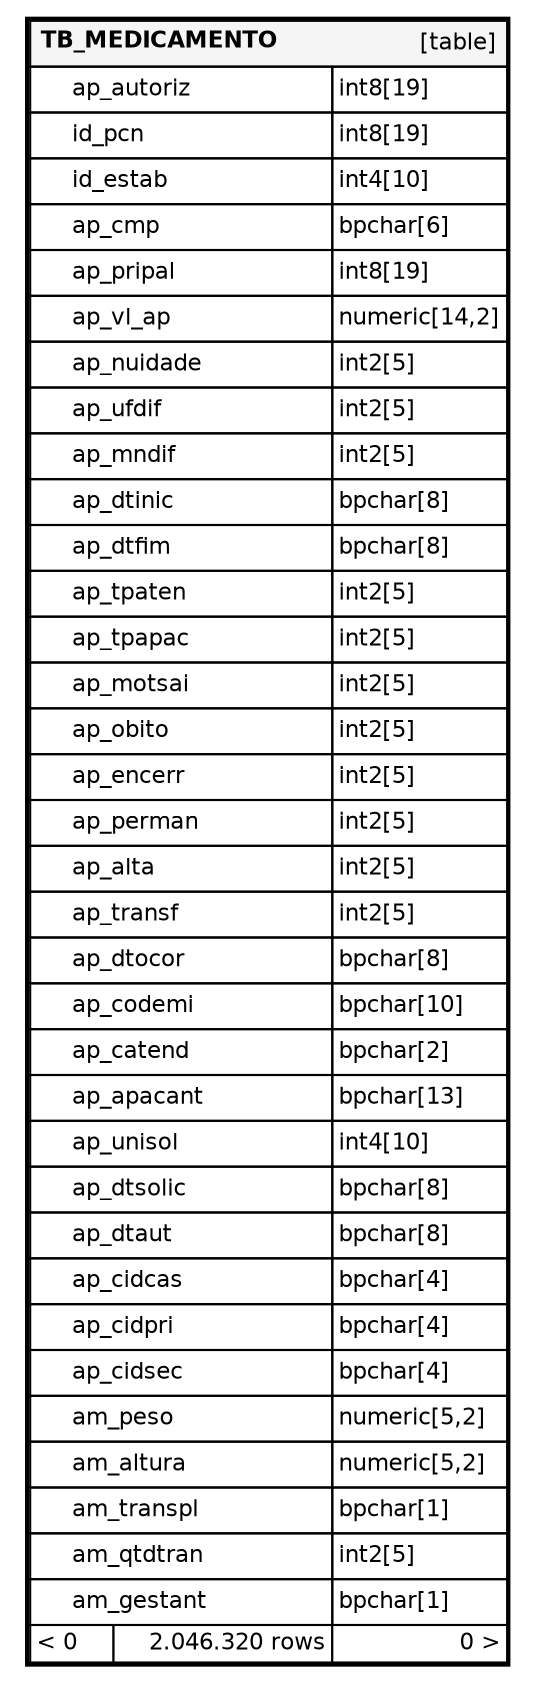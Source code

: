 digraph "TB_MEDICAMENTO" {
  graph [
    rankdir="RL"
    bgcolor="#ffffff"
    nodesep="0.18"
    ranksep="0.46"
    fontname="Helvetica"
    fontsize="11"
    ration="compress"
  ];
  node [
    fontname="Helvetica"
    fontsize="11"
    shape="plaintext"
  ];
  edge [
    arrowsize="0.8"
  ];
  "TB_MEDICAMENTO" [
   label=<
    <TABLE BORDER="2" CELLBORDER="1" CELLSPACING="0" BGCOLOR="#ffffff">
      <TR><TD COLSPAN="4"  BGCOLOR="#f5f5f5"><TABLE BORDER="0" CELLSPACING="0"><TR><TD ALIGN="LEFT"><B>TB_MEDICAMENTO</B></TD><TD ALIGN="RIGHT">[table]</TD></TR></TABLE></TD></TR>
      <TR><TD PORT="ap_autoriz" COLSPAN="2" ALIGN="LEFT"><TABLE BORDER="0" CELLSPACING="0" ALIGN="LEFT"><TR ALIGN="LEFT"><TD ALIGN="LEFT" FIXEDSIZE="TRUE" WIDTH="15" HEIGHT="16"></TD><TD ALIGN="LEFT" FIXEDSIZE="TRUE" WIDTH="124" HEIGHT="16">ap_autoriz</TD></TR></TABLE></TD><TD PORT="ap_autoriz.type" ALIGN="LEFT">int8[19]</TD></TR>
      <TR><TD PORT="id_pcn" COLSPAN="2" ALIGN="LEFT"><TABLE BORDER="0" CELLSPACING="0" ALIGN="LEFT"><TR ALIGN="LEFT"><TD ALIGN="LEFT" FIXEDSIZE="TRUE" WIDTH="15" HEIGHT="16"></TD><TD ALIGN="LEFT" FIXEDSIZE="TRUE" WIDTH="124" HEIGHT="16">id_pcn</TD></TR></TABLE></TD><TD PORT="id_pcn.type" ALIGN="LEFT">int8[19]</TD></TR>
      <TR><TD PORT="id_estab" COLSPAN="2" ALIGN="LEFT"><TABLE BORDER="0" CELLSPACING="0" ALIGN="LEFT"><TR ALIGN="LEFT"><TD ALIGN="LEFT" FIXEDSIZE="TRUE" WIDTH="15" HEIGHT="16"></TD><TD ALIGN="LEFT" FIXEDSIZE="TRUE" WIDTH="124" HEIGHT="16">id_estab</TD></TR></TABLE></TD><TD PORT="id_estab.type" ALIGN="LEFT">int4[10]</TD></TR>
      <TR><TD PORT="ap_cmp" COLSPAN="2" ALIGN="LEFT"><TABLE BORDER="0" CELLSPACING="0" ALIGN="LEFT"><TR ALIGN="LEFT"><TD ALIGN="LEFT" FIXEDSIZE="TRUE" WIDTH="15" HEIGHT="16"></TD><TD ALIGN="LEFT" FIXEDSIZE="TRUE" WIDTH="124" HEIGHT="16">ap_cmp</TD></TR></TABLE></TD><TD PORT="ap_cmp.type" ALIGN="LEFT">bpchar[6]</TD></TR>
      <TR><TD PORT="ap_pripal" COLSPAN="2" ALIGN="LEFT"><TABLE BORDER="0" CELLSPACING="0" ALIGN="LEFT"><TR ALIGN="LEFT"><TD ALIGN="LEFT" FIXEDSIZE="TRUE" WIDTH="15" HEIGHT="16"></TD><TD ALIGN="LEFT" FIXEDSIZE="TRUE" WIDTH="124" HEIGHT="16">ap_pripal</TD></TR></TABLE></TD><TD PORT="ap_pripal.type" ALIGN="LEFT">int8[19]</TD></TR>
      <TR><TD PORT="ap_vl_ap" COLSPAN="2" ALIGN="LEFT"><TABLE BORDER="0" CELLSPACING="0" ALIGN="LEFT"><TR ALIGN="LEFT"><TD ALIGN="LEFT" FIXEDSIZE="TRUE" WIDTH="15" HEIGHT="16"></TD><TD ALIGN="LEFT" FIXEDSIZE="TRUE" WIDTH="124" HEIGHT="16">ap_vl_ap</TD></TR></TABLE></TD><TD PORT="ap_vl_ap.type" ALIGN="LEFT">numeric[14,2]</TD></TR>
      <TR><TD PORT="ap_nuidade" COLSPAN="2" ALIGN="LEFT"><TABLE BORDER="0" CELLSPACING="0" ALIGN="LEFT"><TR ALIGN="LEFT"><TD ALIGN="LEFT" FIXEDSIZE="TRUE" WIDTH="15" HEIGHT="16"></TD><TD ALIGN="LEFT" FIXEDSIZE="TRUE" WIDTH="124" HEIGHT="16">ap_nuidade</TD></TR></TABLE></TD><TD PORT="ap_nuidade.type" ALIGN="LEFT">int2[5]</TD></TR>
      <TR><TD PORT="ap_ufdif" COLSPAN="2" ALIGN="LEFT"><TABLE BORDER="0" CELLSPACING="0" ALIGN="LEFT"><TR ALIGN="LEFT"><TD ALIGN="LEFT" FIXEDSIZE="TRUE" WIDTH="15" HEIGHT="16"></TD><TD ALIGN="LEFT" FIXEDSIZE="TRUE" WIDTH="124" HEIGHT="16">ap_ufdif</TD></TR></TABLE></TD><TD PORT="ap_ufdif.type" ALIGN="LEFT">int2[5]</TD></TR>
      <TR><TD PORT="ap_mndif" COLSPAN="2" ALIGN="LEFT"><TABLE BORDER="0" CELLSPACING="0" ALIGN="LEFT"><TR ALIGN="LEFT"><TD ALIGN="LEFT" FIXEDSIZE="TRUE" WIDTH="15" HEIGHT="16"></TD><TD ALIGN="LEFT" FIXEDSIZE="TRUE" WIDTH="124" HEIGHT="16">ap_mndif</TD></TR></TABLE></TD><TD PORT="ap_mndif.type" ALIGN="LEFT">int2[5]</TD></TR>
      <TR><TD PORT="ap_dtinic" COLSPAN="2" ALIGN="LEFT"><TABLE BORDER="0" CELLSPACING="0" ALIGN="LEFT"><TR ALIGN="LEFT"><TD ALIGN="LEFT" FIXEDSIZE="TRUE" WIDTH="15" HEIGHT="16"></TD><TD ALIGN="LEFT" FIXEDSIZE="TRUE" WIDTH="124" HEIGHT="16">ap_dtinic</TD></TR></TABLE></TD><TD PORT="ap_dtinic.type" ALIGN="LEFT">bpchar[8]</TD></TR>
      <TR><TD PORT="ap_dtfim" COLSPAN="2" ALIGN="LEFT"><TABLE BORDER="0" CELLSPACING="0" ALIGN="LEFT"><TR ALIGN="LEFT"><TD ALIGN="LEFT" FIXEDSIZE="TRUE" WIDTH="15" HEIGHT="16"></TD><TD ALIGN="LEFT" FIXEDSIZE="TRUE" WIDTH="124" HEIGHT="16">ap_dtfim</TD></TR></TABLE></TD><TD PORT="ap_dtfim.type" ALIGN="LEFT">bpchar[8]</TD></TR>
      <TR><TD PORT="ap_tpaten" COLSPAN="2" ALIGN="LEFT"><TABLE BORDER="0" CELLSPACING="0" ALIGN="LEFT"><TR ALIGN="LEFT"><TD ALIGN="LEFT" FIXEDSIZE="TRUE" WIDTH="15" HEIGHT="16"></TD><TD ALIGN="LEFT" FIXEDSIZE="TRUE" WIDTH="124" HEIGHT="16">ap_tpaten</TD></TR></TABLE></TD><TD PORT="ap_tpaten.type" ALIGN="LEFT">int2[5]</TD></TR>
      <TR><TD PORT="ap_tpapac" COLSPAN="2" ALIGN="LEFT"><TABLE BORDER="0" CELLSPACING="0" ALIGN="LEFT"><TR ALIGN="LEFT"><TD ALIGN="LEFT" FIXEDSIZE="TRUE" WIDTH="15" HEIGHT="16"></TD><TD ALIGN="LEFT" FIXEDSIZE="TRUE" WIDTH="124" HEIGHT="16">ap_tpapac</TD></TR></TABLE></TD><TD PORT="ap_tpapac.type" ALIGN="LEFT">int2[5]</TD></TR>
      <TR><TD PORT="ap_motsai" COLSPAN="2" ALIGN="LEFT"><TABLE BORDER="0" CELLSPACING="0" ALIGN="LEFT"><TR ALIGN="LEFT"><TD ALIGN="LEFT" FIXEDSIZE="TRUE" WIDTH="15" HEIGHT="16"></TD><TD ALIGN="LEFT" FIXEDSIZE="TRUE" WIDTH="124" HEIGHT="16">ap_motsai</TD></TR></TABLE></TD><TD PORT="ap_motsai.type" ALIGN="LEFT">int2[5]</TD></TR>
      <TR><TD PORT="ap_obito" COLSPAN="2" ALIGN="LEFT"><TABLE BORDER="0" CELLSPACING="0" ALIGN="LEFT"><TR ALIGN="LEFT"><TD ALIGN="LEFT" FIXEDSIZE="TRUE" WIDTH="15" HEIGHT="16"></TD><TD ALIGN="LEFT" FIXEDSIZE="TRUE" WIDTH="124" HEIGHT="16">ap_obito</TD></TR></TABLE></TD><TD PORT="ap_obito.type" ALIGN="LEFT">int2[5]</TD></TR>
      <TR><TD PORT="ap_encerr" COLSPAN="2" ALIGN="LEFT"><TABLE BORDER="0" CELLSPACING="0" ALIGN="LEFT"><TR ALIGN="LEFT"><TD ALIGN="LEFT" FIXEDSIZE="TRUE" WIDTH="15" HEIGHT="16"></TD><TD ALIGN="LEFT" FIXEDSIZE="TRUE" WIDTH="124" HEIGHT="16">ap_encerr</TD></TR></TABLE></TD><TD PORT="ap_encerr.type" ALIGN="LEFT">int2[5]</TD></TR>
      <TR><TD PORT="ap_perman" COLSPAN="2" ALIGN="LEFT"><TABLE BORDER="0" CELLSPACING="0" ALIGN="LEFT"><TR ALIGN="LEFT"><TD ALIGN="LEFT" FIXEDSIZE="TRUE" WIDTH="15" HEIGHT="16"></TD><TD ALIGN="LEFT" FIXEDSIZE="TRUE" WIDTH="124" HEIGHT="16">ap_perman</TD></TR></TABLE></TD><TD PORT="ap_perman.type" ALIGN="LEFT">int2[5]</TD></TR>
      <TR><TD PORT="ap_alta" COLSPAN="2" ALIGN="LEFT"><TABLE BORDER="0" CELLSPACING="0" ALIGN="LEFT"><TR ALIGN="LEFT"><TD ALIGN="LEFT" FIXEDSIZE="TRUE" WIDTH="15" HEIGHT="16"></TD><TD ALIGN="LEFT" FIXEDSIZE="TRUE" WIDTH="124" HEIGHT="16">ap_alta</TD></TR></TABLE></TD><TD PORT="ap_alta.type" ALIGN="LEFT">int2[5]</TD></TR>
      <TR><TD PORT="ap_transf" COLSPAN="2" ALIGN="LEFT"><TABLE BORDER="0" CELLSPACING="0" ALIGN="LEFT"><TR ALIGN="LEFT"><TD ALIGN="LEFT" FIXEDSIZE="TRUE" WIDTH="15" HEIGHT="16"></TD><TD ALIGN="LEFT" FIXEDSIZE="TRUE" WIDTH="124" HEIGHT="16">ap_transf</TD></TR></TABLE></TD><TD PORT="ap_transf.type" ALIGN="LEFT">int2[5]</TD></TR>
      <TR><TD PORT="ap_dtocor" COLSPAN="2" ALIGN="LEFT"><TABLE BORDER="0" CELLSPACING="0" ALIGN="LEFT"><TR ALIGN="LEFT"><TD ALIGN="LEFT" FIXEDSIZE="TRUE" WIDTH="15" HEIGHT="16"></TD><TD ALIGN="LEFT" FIXEDSIZE="TRUE" WIDTH="124" HEIGHT="16">ap_dtocor</TD></TR></TABLE></TD><TD PORT="ap_dtocor.type" ALIGN="LEFT">bpchar[8]</TD></TR>
      <TR><TD PORT="ap_codemi" COLSPAN="2" ALIGN="LEFT"><TABLE BORDER="0" CELLSPACING="0" ALIGN="LEFT"><TR ALIGN="LEFT"><TD ALIGN="LEFT" FIXEDSIZE="TRUE" WIDTH="15" HEIGHT="16"></TD><TD ALIGN="LEFT" FIXEDSIZE="TRUE" WIDTH="124" HEIGHT="16">ap_codemi</TD></TR></TABLE></TD><TD PORT="ap_codemi.type" ALIGN="LEFT">bpchar[10]</TD></TR>
      <TR><TD PORT="ap_catend" COLSPAN="2" ALIGN="LEFT"><TABLE BORDER="0" CELLSPACING="0" ALIGN="LEFT"><TR ALIGN="LEFT"><TD ALIGN="LEFT" FIXEDSIZE="TRUE" WIDTH="15" HEIGHT="16"></TD><TD ALIGN="LEFT" FIXEDSIZE="TRUE" WIDTH="124" HEIGHT="16">ap_catend</TD></TR></TABLE></TD><TD PORT="ap_catend.type" ALIGN="LEFT">bpchar[2]</TD></TR>
      <TR><TD PORT="ap_apacant" COLSPAN="2" ALIGN="LEFT"><TABLE BORDER="0" CELLSPACING="0" ALIGN="LEFT"><TR ALIGN="LEFT"><TD ALIGN="LEFT" FIXEDSIZE="TRUE" WIDTH="15" HEIGHT="16"></TD><TD ALIGN="LEFT" FIXEDSIZE="TRUE" WIDTH="124" HEIGHT="16">ap_apacant</TD></TR></TABLE></TD><TD PORT="ap_apacant.type" ALIGN="LEFT">bpchar[13]</TD></TR>
      <TR><TD PORT="ap_unisol" COLSPAN="2" ALIGN="LEFT"><TABLE BORDER="0" CELLSPACING="0" ALIGN="LEFT"><TR ALIGN="LEFT"><TD ALIGN="LEFT" FIXEDSIZE="TRUE" WIDTH="15" HEIGHT="16"></TD><TD ALIGN="LEFT" FIXEDSIZE="TRUE" WIDTH="124" HEIGHT="16">ap_unisol</TD></TR></TABLE></TD><TD PORT="ap_unisol.type" ALIGN="LEFT">int4[10]</TD></TR>
      <TR><TD PORT="ap_dtsolic" COLSPAN="2" ALIGN="LEFT"><TABLE BORDER="0" CELLSPACING="0" ALIGN="LEFT"><TR ALIGN="LEFT"><TD ALIGN="LEFT" FIXEDSIZE="TRUE" WIDTH="15" HEIGHT="16"></TD><TD ALIGN="LEFT" FIXEDSIZE="TRUE" WIDTH="124" HEIGHT="16">ap_dtsolic</TD></TR></TABLE></TD><TD PORT="ap_dtsolic.type" ALIGN="LEFT">bpchar[8]</TD></TR>
      <TR><TD PORT="ap_dtaut" COLSPAN="2" ALIGN="LEFT"><TABLE BORDER="0" CELLSPACING="0" ALIGN="LEFT"><TR ALIGN="LEFT"><TD ALIGN="LEFT" FIXEDSIZE="TRUE" WIDTH="15" HEIGHT="16"></TD><TD ALIGN="LEFT" FIXEDSIZE="TRUE" WIDTH="124" HEIGHT="16">ap_dtaut</TD></TR></TABLE></TD><TD PORT="ap_dtaut.type" ALIGN="LEFT">bpchar[8]</TD></TR>
      <TR><TD PORT="ap_cidcas" COLSPAN="2" ALIGN="LEFT"><TABLE BORDER="0" CELLSPACING="0" ALIGN="LEFT"><TR ALIGN="LEFT"><TD ALIGN="LEFT" FIXEDSIZE="TRUE" WIDTH="15" HEIGHT="16"></TD><TD ALIGN="LEFT" FIXEDSIZE="TRUE" WIDTH="124" HEIGHT="16">ap_cidcas</TD></TR></TABLE></TD><TD PORT="ap_cidcas.type" ALIGN="LEFT">bpchar[4]</TD></TR>
      <TR><TD PORT="ap_cidpri" COLSPAN="2" ALIGN="LEFT"><TABLE BORDER="0" CELLSPACING="0" ALIGN="LEFT"><TR ALIGN="LEFT"><TD ALIGN="LEFT" FIXEDSIZE="TRUE" WIDTH="15" HEIGHT="16"></TD><TD ALIGN="LEFT" FIXEDSIZE="TRUE" WIDTH="124" HEIGHT="16">ap_cidpri</TD></TR></TABLE></TD><TD PORT="ap_cidpri.type" ALIGN="LEFT">bpchar[4]</TD></TR>
      <TR><TD PORT="ap_cidsec" COLSPAN="2" ALIGN="LEFT"><TABLE BORDER="0" CELLSPACING="0" ALIGN="LEFT"><TR ALIGN="LEFT"><TD ALIGN="LEFT" FIXEDSIZE="TRUE" WIDTH="15" HEIGHT="16"></TD><TD ALIGN="LEFT" FIXEDSIZE="TRUE" WIDTH="124" HEIGHT="16">ap_cidsec</TD></TR></TABLE></TD><TD PORT="ap_cidsec.type" ALIGN="LEFT">bpchar[4]</TD></TR>
      <TR><TD PORT="am_peso" COLSPAN="2" ALIGN="LEFT"><TABLE BORDER="0" CELLSPACING="0" ALIGN="LEFT"><TR ALIGN="LEFT"><TD ALIGN="LEFT" FIXEDSIZE="TRUE" WIDTH="15" HEIGHT="16"></TD><TD ALIGN="LEFT" FIXEDSIZE="TRUE" WIDTH="124" HEIGHT="16">am_peso</TD></TR></TABLE></TD><TD PORT="am_peso.type" ALIGN="LEFT">numeric[5,2]</TD></TR>
      <TR><TD PORT="am_altura" COLSPAN="2" ALIGN="LEFT"><TABLE BORDER="0" CELLSPACING="0" ALIGN="LEFT"><TR ALIGN="LEFT"><TD ALIGN="LEFT" FIXEDSIZE="TRUE" WIDTH="15" HEIGHT="16"></TD><TD ALIGN="LEFT" FIXEDSIZE="TRUE" WIDTH="124" HEIGHT="16">am_altura</TD></TR></TABLE></TD><TD PORT="am_altura.type" ALIGN="LEFT">numeric[5,2]</TD></TR>
      <TR><TD PORT="am_transpl" COLSPAN="2" ALIGN="LEFT"><TABLE BORDER="0" CELLSPACING="0" ALIGN="LEFT"><TR ALIGN="LEFT"><TD ALIGN="LEFT" FIXEDSIZE="TRUE" WIDTH="15" HEIGHT="16"></TD><TD ALIGN="LEFT" FIXEDSIZE="TRUE" WIDTH="124" HEIGHT="16">am_transpl</TD></TR></TABLE></TD><TD PORT="am_transpl.type" ALIGN="LEFT">bpchar[1]</TD></TR>
      <TR><TD PORT="am_qtdtran" COLSPAN="2" ALIGN="LEFT"><TABLE BORDER="0" CELLSPACING="0" ALIGN="LEFT"><TR ALIGN="LEFT"><TD ALIGN="LEFT" FIXEDSIZE="TRUE" WIDTH="15" HEIGHT="16"></TD><TD ALIGN="LEFT" FIXEDSIZE="TRUE" WIDTH="124" HEIGHT="16">am_qtdtran</TD></TR></TABLE></TD><TD PORT="am_qtdtran.type" ALIGN="LEFT">int2[5]</TD></TR>
      <TR><TD PORT="am_gestant" COLSPAN="2" ALIGN="LEFT"><TABLE BORDER="0" CELLSPACING="0" ALIGN="LEFT"><TR ALIGN="LEFT"><TD ALIGN="LEFT" FIXEDSIZE="TRUE" WIDTH="15" HEIGHT="16"></TD><TD ALIGN="LEFT" FIXEDSIZE="TRUE" WIDTH="124" HEIGHT="16">am_gestant</TD></TR></TABLE></TD><TD PORT="am_gestant.type" ALIGN="LEFT">bpchar[1]</TD></TR>
      <TR><TD ALIGN="LEFT" BGCOLOR="#ffffff">&lt; 0</TD><TD ALIGN="RIGHT" BGCOLOR="#ffffff">2.046.320 rows</TD><TD ALIGN="RIGHT" BGCOLOR="#ffffff">0 &gt;</TD></TR>
    </TABLE>>
    URL="tables/TB_MEDICAMENTO.html"
    target="_top"
    tooltip="TB_MEDICAMENTO"
  ];
}
